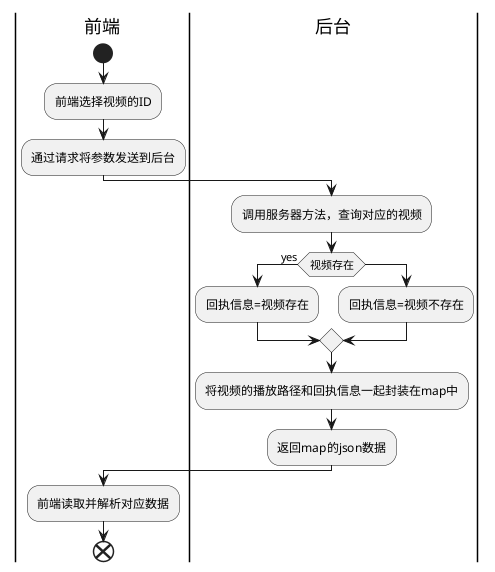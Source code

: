 @startuml
|前端|
start
:前端选择视频的ID;
:通过请求将参数发送到后台;
|后台|
:调用服务器方法，查询对应的视频;
if(视频存在) then (yes)
    :回执信息=视频存在;
else
    :回执信息=视频不存在;
endif
:将视频的播放路径和回执信息一起封装在map中;
:返回map的json数据;
|前端|
:前端读取并解析对应数据;
end
@enduml